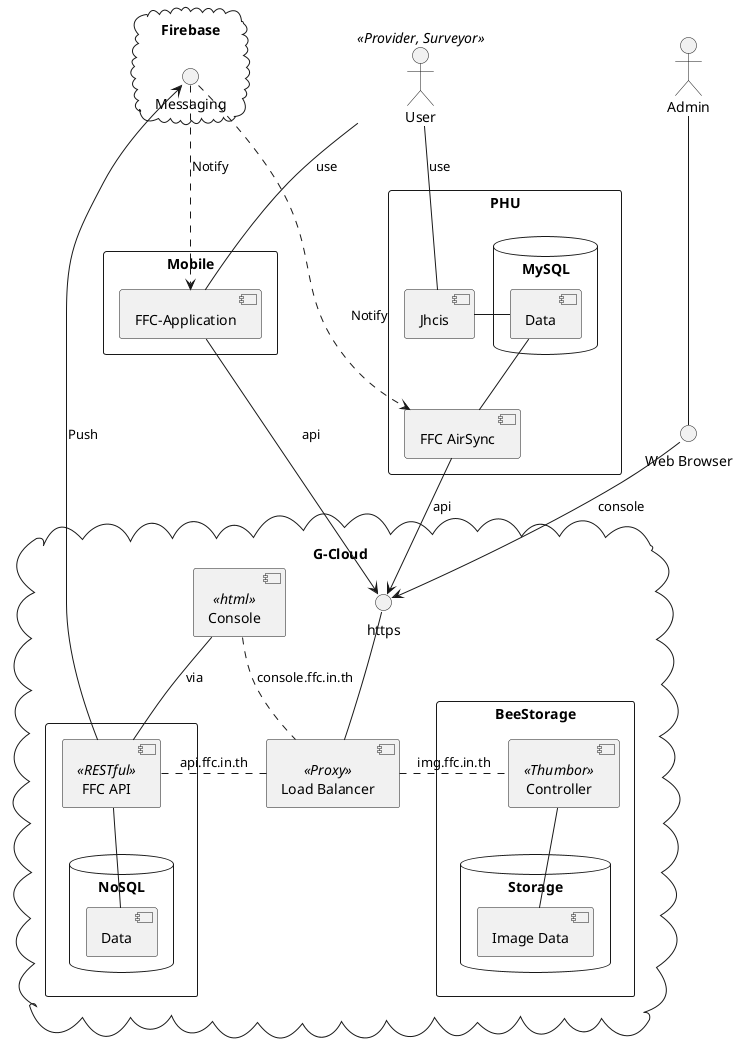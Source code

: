 @startuml

skinparam monochrome true
skinparam componentStyle uml2

rectangle "PHU" {
    [FFC AirSync] as AirSync
    [Jhcis]
    database "MySQL" {
        [Data] as JDB
    }
    AirSync -up- JDB
    JDB - Jhcis
}

cloud G-Cloud {
  rectangle {
      [FFC API] <<RESTful>> as API
      database "NoSQL" {
        [Data]
      }
      API -down- Data
  }
  rectangle "BeeStorage" {
      [Controller] <<Thumbor>> as Img
       database "Storage" {
          [Image Data] as ImgData
       }
        Img -down- ImgData
  }
  () https
  [Load Balancer] <<Proxy>> as Proxy
  Proxy -up- https
  Proxy . API : api.ffc.in.th
  Proxy . Img : img.ffc.in.th
  [Console] <<html>>
  [Console] .. Proxy : console.ffc.in.th
  [Console] - API : via
}

cloud Firebase {
   () Messaging
}

rectangle Mobile {
    [FFC-Application] as app
}

API --> Messaging : Push
Messaging ..> app : Notify
Messaging ...> AirSync : Notify

AirSync ---> https : api
app ---> https : api

actor User
User <<Provider, Surveyor>>
User -- Jhcis : use
User - app : use

actor Admin
() "Web Browser" as web
web -up-- Admin
web --> https : console

@enduml

